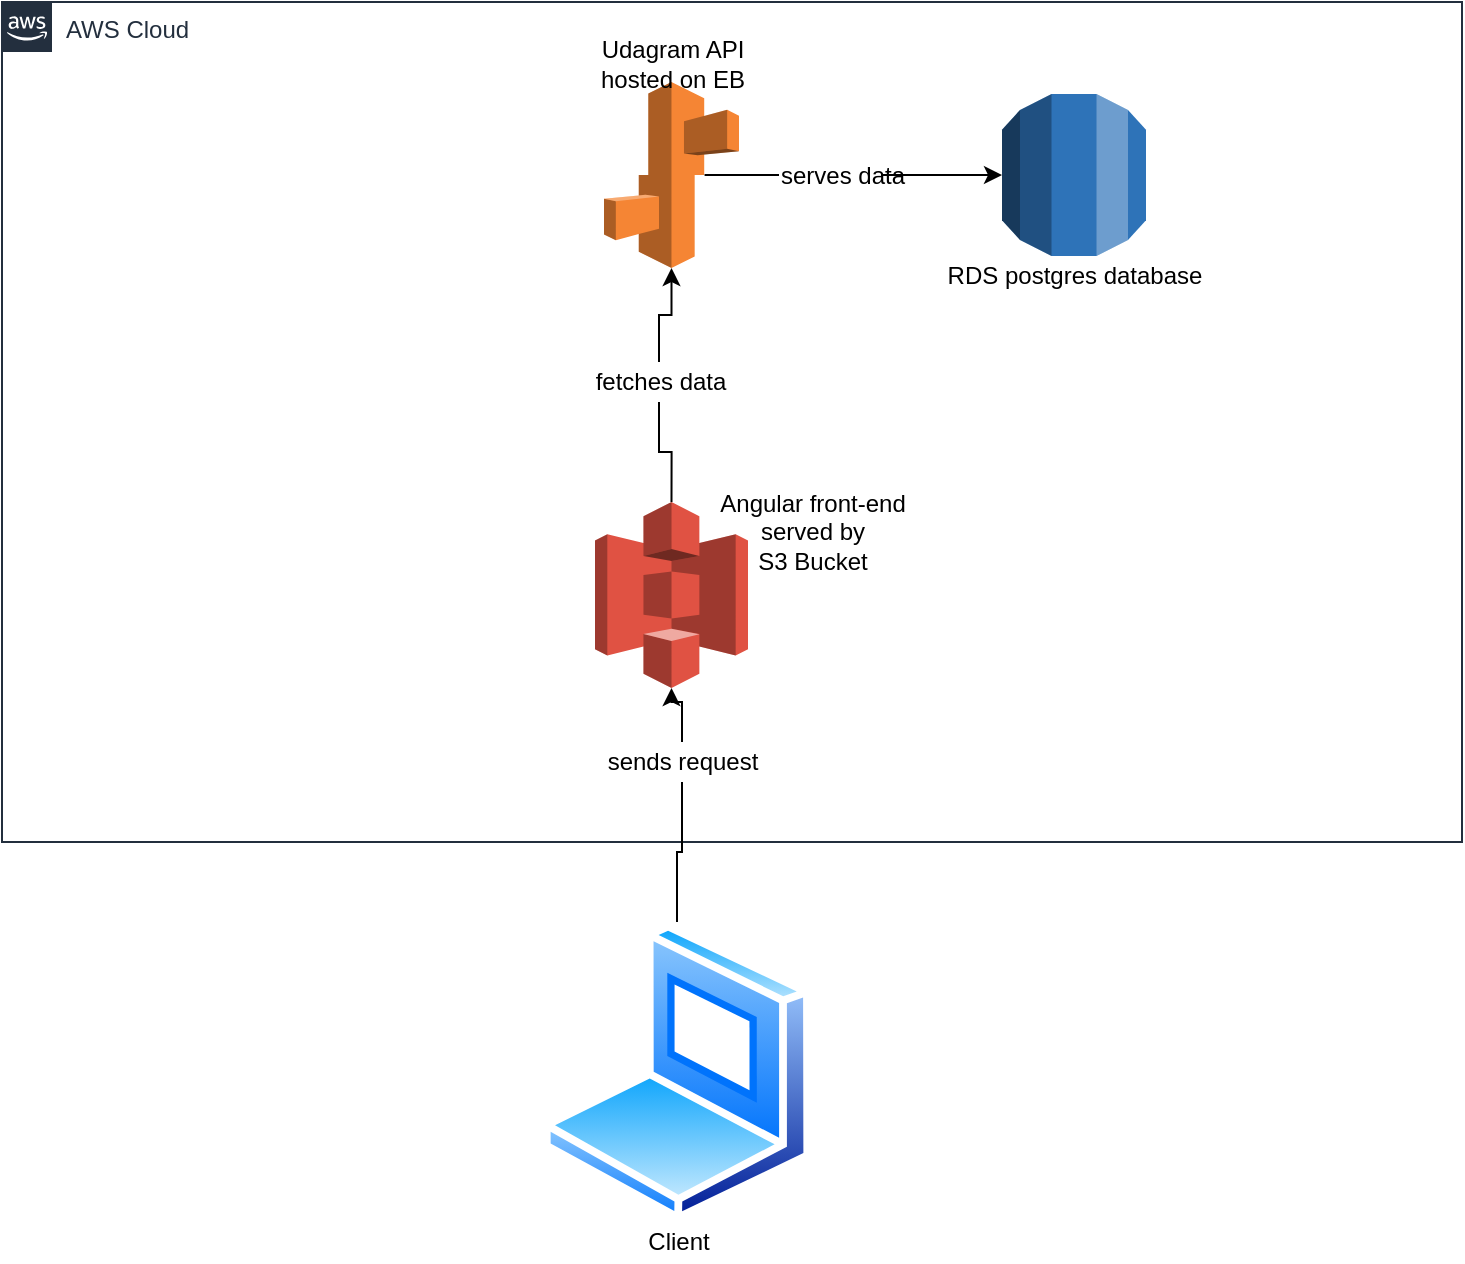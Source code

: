<mxfile version="19.0.0" type="device"><diagram id="jdaAaYCDfYEUL-6F1ZnC" name="Page-1"><mxGraphModel dx="1422" dy="794" grid="1" gridSize="10" guides="1" tooltips="1" connect="1" arrows="1" fold="1" page="1" pageScale="1" pageWidth="850" pageHeight="1100" math="0" shadow="0"><root><mxCell id="0"/><mxCell id="1" parent="0"/><mxCell id="9chtsJQj_FDOTuldhIDb-1" value="AWS Cloud" style="points=[[0,0],[0.25,0],[0.5,0],[0.75,0],[1,0],[1,0.25],[1,0.5],[1,0.75],[1,1],[0.75,1],[0.5,1],[0.25,1],[0,1],[0,0.75],[0,0.5],[0,0.25]];outlineConnect=0;gradientColor=none;html=1;whiteSpace=wrap;fontSize=12;fontStyle=0;container=1;pointerEvents=0;collapsible=0;recursiveResize=0;shape=mxgraph.aws4.group;grIcon=mxgraph.aws4.group_aws_cloud_alt;strokeColor=#232F3E;fillColor=none;verticalAlign=top;align=left;spacingLeft=30;fontColor=#232F3E;dashed=0;" vertex="1" parent="1"><mxGeometry x="90" y="90" width="730" height="420" as="geometry"/></mxCell><mxCell id="9chtsJQj_FDOTuldhIDb-11" style="edgeStyle=orthogonalEdgeStyle;rounded=0;orthogonalLoop=1;jettySize=auto;html=1;exitX=0.745;exitY=0.5;exitDx=0;exitDy=0;exitPerimeter=0;startArrow=none;" edge="1" parent="9chtsJQj_FDOTuldhIDb-1" source="9chtsJQj_FDOTuldhIDb-16" target="9chtsJQj_FDOTuldhIDb-3"><mxGeometry relative="1" as="geometry"/></mxCell><mxCell id="9chtsJQj_FDOTuldhIDb-2" value="" style="outlineConnect=0;dashed=0;verticalLabelPosition=bottom;verticalAlign=top;align=center;html=1;shape=mxgraph.aws3.elastic_beanstalk;fillColor=#F58534;gradientColor=none;" vertex="1" parent="9chtsJQj_FDOTuldhIDb-1"><mxGeometry x="301" y="40" width="67.5" height="93" as="geometry"/></mxCell><mxCell id="9chtsJQj_FDOTuldhIDb-3" value="" style="outlineConnect=0;dashed=0;verticalLabelPosition=bottom;verticalAlign=top;align=center;html=1;shape=mxgraph.aws3.rds;fillColor=#2E73B8;gradientColor=none;" vertex="1" parent="9chtsJQj_FDOTuldhIDb-1"><mxGeometry x="500" y="46" width="72" height="81" as="geometry"/></mxCell><mxCell id="9chtsJQj_FDOTuldhIDb-10" style="edgeStyle=orthogonalEdgeStyle;rounded=0;orthogonalLoop=1;jettySize=auto;html=1;exitX=0.5;exitY=0;exitDx=0;exitDy=0;exitPerimeter=0;startArrow=none;" edge="1" parent="9chtsJQj_FDOTuldhIDb-1" source="9chtsJQj_FDOTuldhIDb-17" target="9chtsJQj_FDOTuldhIDb-2"><mxGeometry relative="1" as="geometry"/></mxCell><mxCell id="9chtsJQj_FDOTuldhIDb-7" value="" style="outlineConnect=0;dashed=0;verticalLabelPosition=bottom;verticalAlign=top;align=center;html=1;shape=mxgraph.aws3.s3;fillColor=#E05243;gradientColor=none;" vertex="1" parent="9chtsJQj_FDOTuldhIDb-1"><mxGeometry x="296.5" y="250" width="76.5" height="93" as="geometry"/></mxCell><mxCell id="9chtsJQj_FDOTuldhIDb-12" value="RDS postgres database" style="text;html=1;align=center;verticalAlign=middle;resizable=0;points=[];autosize=1;strokeColor=none;fillColor=none;" vertex="1" parent="9chtsJQj_FDOTuldhIDb-1"><mxGeometry x="466" y="127" width="140" height="20" as="geometry"/></mxCell><mxCell id="9chtsJQj_FDOTuldhIDb-13" value="Udagram API &lt;br&gt;hosted on EB" style="text;html=1;align=center;verticalAlign=middle;resizable=0;points=[];autosize=1;strokeColor=none;fillColor=none;" vertex="1" parent="9chtsJQj_FDOTuldhIDb-1"><mxGeometry x="289.75" y="16" width="90" height="30" as="geometry"/></mxCell><mxCell id="9chtsJQj_FDOTuldhIDb-14" value="Angular front-end&lt;br&gt;served by &lt;br&gt;S3 Bucket" style="text;html=1;align=center;verticalAlign=middle;resizable=0;points=[];autosize=1;strokeColor=none;fillColor=none;" vertex="1" parent="9chtsJQj_FDOTuldhIDb-1"><mxGeometry x="350" y="240" width="110" height="50" as="geometry"/></mxCell><mxCell id="9chtsJQj_FDOTuldhIDb-17" value="fetches data" style="text;html=1;align=center;verticalAlign=middle;resizable=0;points=[];autosize=1;strokeColor=none;fillColor=none;" vertex="1" parent="9chtsJQj_FDOTuldhIDb-1"><mxGeometry x="288.5" y="180" width="80" height="20" as="geometry"/></mxCell><mxCell id="9chtsJQj_FDOTuldhIDb-18" value="" style="edgeStyle=orthogonalEdgeStyle;rounded=0;orthogonalLoop=1;jettySize=auto;html=1;exitX=0.5;exitY=0;exitDx=0;exitDy=0;exitPerimeter=0;endArrow=none;" edge="1" parent="9chtsJQj_FDOTuldhIDb-1" source="9chtsJQj_FDOTuldhIDb-7" target="9chtsJQj_FDOTuldhIDb-17"><mxGeometry relative="1" as="geometry"><mxPoint x="424.75" y="340" as="sourcePoint"/><mxPoint x="424.8" y="223" as="targetPoint"/></mxGeometry></mxCell><mxCell id="9chtsJQj_FDOTuldhIDb-16" value="serves data" style="text;html=1;align=center;verticalAlign=middle;resizable=0;points=[];autosize=1;strokeColor=none;fillColor=none;" vertex="1" parent="9chtsJQj_FDOTuldhIDb-1"><mxGeometry x="380" y="76.5" width="80" height="20" as="geometry"/></mxCell><mxCell id="9chtsJQj_FDOTuldhIDb-19" value="" style="edgeStyle=orthogonalEdgeStyle;rounded=0;orthogonalLoop=1;jettySize=auto;html=1;exitX=0.745;exitY=0.5;exitDx=0;exitDy=0;exitPerimeter=0;endArrow=none;" edge="1" parent="9chtsJQj_FDOTuldhIDb-1" source="9chtsJQj_FDOTuldhIDb-2" target="9chtsJQj_FDOTuldhIDb-16"><mxGeometry relative="1" as="geometry"><mxPoint x="441.287" y="176.5" as="sourcePoint"/><mxPoint x="590" y="176.5" as="targetPoint"/></mxGeometry></mxCell><mxCell id="9chtsJQj_FDOTuldhIDb-9" style="edgeStyle=orthogonalEdgeStyle;rounded=0;orthogonalLoop=1;jettySize=auto;html=1;exitX=0.5;exitY=0;exitDx=0;exitDy=0;startArrow=none;" edge="1" parent="1" source="9chtsJQj_FDOTuldhIDb-20" target="9chtsJQj_FDOTuldhIDb-7"><mxGeometry relative="1" as="geometry"/></mxCell><mxCell id="9chtsJQj_FDOTuldhIDb-8" value="" style="aspect=fixed;perimeter=ellipsePerimeter;html=1;align=center;shadow=0;dashed=0;spacingTop=3;image;image=img/lib/active_directory/laptop_client.svg;" vertex="1" parent="1"><mxGeometry x="360" y="550" width="135" height="150" as="geometry"/></mxCell><mxCell id="9chtsJQj_FDOTuldhIDb-15" value="Client" style="text;html=1;align=center;verticalAlign=middle;resizable=0;points=[];autosize=1;strokeColor=none;fillColor=none;" vertex="1" parent="1"><mxGeometry x="402.5" y="700" width="50" height="20" as="geometry"/></mxCell><mxCell id="9chtsJQj_FDOTuldhIDb-20" value="sends request" style="text;html=1;align=center;verticalAlign=middle;resizable=0;points=[];autosize=1;strokeColor=none;fillColor=none;" vertex="1" parent="1"><mxGeometry x="385" y="460" width="90" height="20" as="geometry"/></mxCell><mxCell id="9chtsJQj_FDOTuldhIDb-21" value="" style="edgeStyle=orthogonalEdgeStyle;rounded=0;orthogonalLoop=1;jettySize=auto;html=1;exitX=0.5;exitY=0;exitDx=0;exitDy=0;endArrow=none;" edge="1" parent="1" source="9chtsJQj_FDOTuldhIDb-8" target="9chtsJQj_FDOTuldhIDb-20"><mxGeometry relative="1" as="geometry"><mxPoint x="427.5" y="550" as="sourcePoint"/><mxPoint x="424.8" y="433" as="targetPoint"/></mxGeometry></mxCell></root></mxGraphModel></diagram></mxfile>